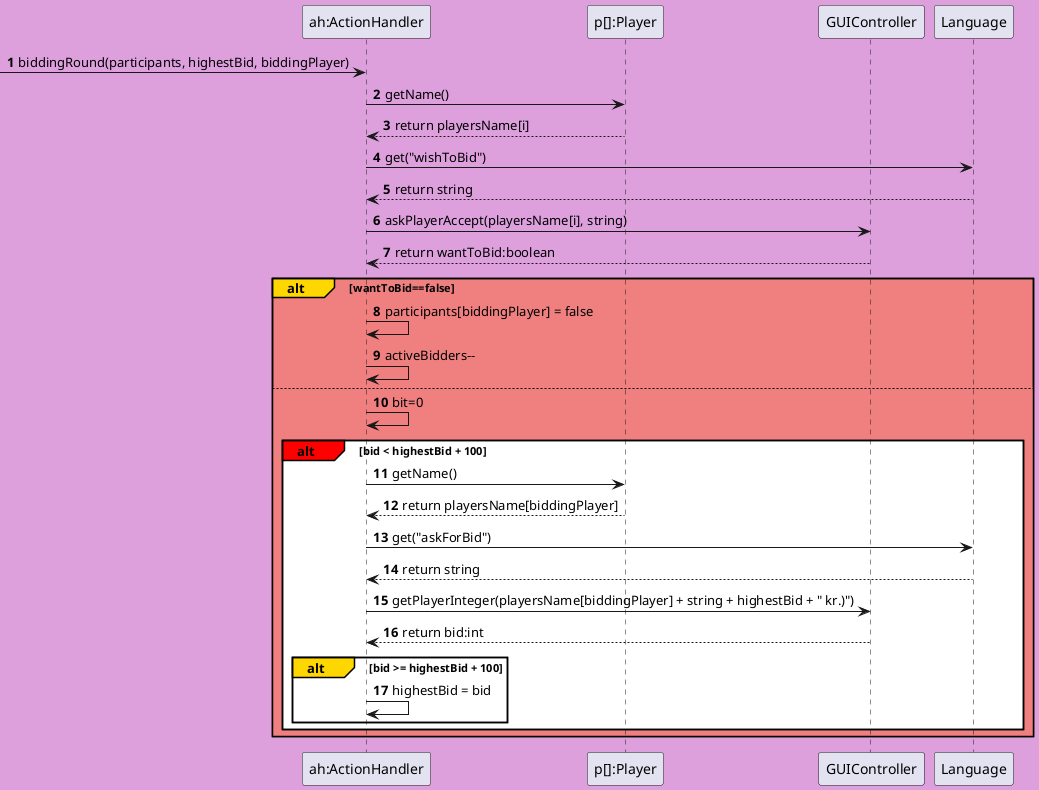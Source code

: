 @startuml
'https://plantuml.com/sequence-diagram

autonumber
skinparam backgroundColor #plum
Participant "ah:ActionHandler" as actionHandler
Participant "p[]:Player" as player
Participant "GUIController" as guiController

->actionHandler:biddingRound(participants, highestBid, biddingPlayer)
actionHandler -> player:getName()
actionHandler <-- player:return playersName[i]
actionHandler -> Language:get("wishToBid")
actionHandler <-- Language: return string
actionHandler -> guiController:askPlayerAccept(playersName[i], string)
actionHandler <-- guiController:return wantToBid:boolean
alt#Gold #LightCoral  wantToBid==false
          actionHandler -> actionHandler:participants[biddingPlayer] = false
          actionHandler -> actionHandler:activeBidders--
else #LightCoral
      actionHandler->actionHandler: bit=0
      alt#red #white bid < highestBid + 100
          actionHandler -> player:getName()
          actionHandler <-- player:return playersName[biddingPlayer]
          actionHandler -> Language:get("askForBid")
          actionHandler <-- Language: return string
          actionHandler -> guiController: getPlayerInteger(playersName[biddingPlayer] + string + highestBid + " kr.)")
          actionHandler <-- guiController:return bid:int
          alt#Gold #white bid >= highestBid + 100
              actionHandler -> actionHandler:highestBid = bid
          end
      end
end
@enduml
